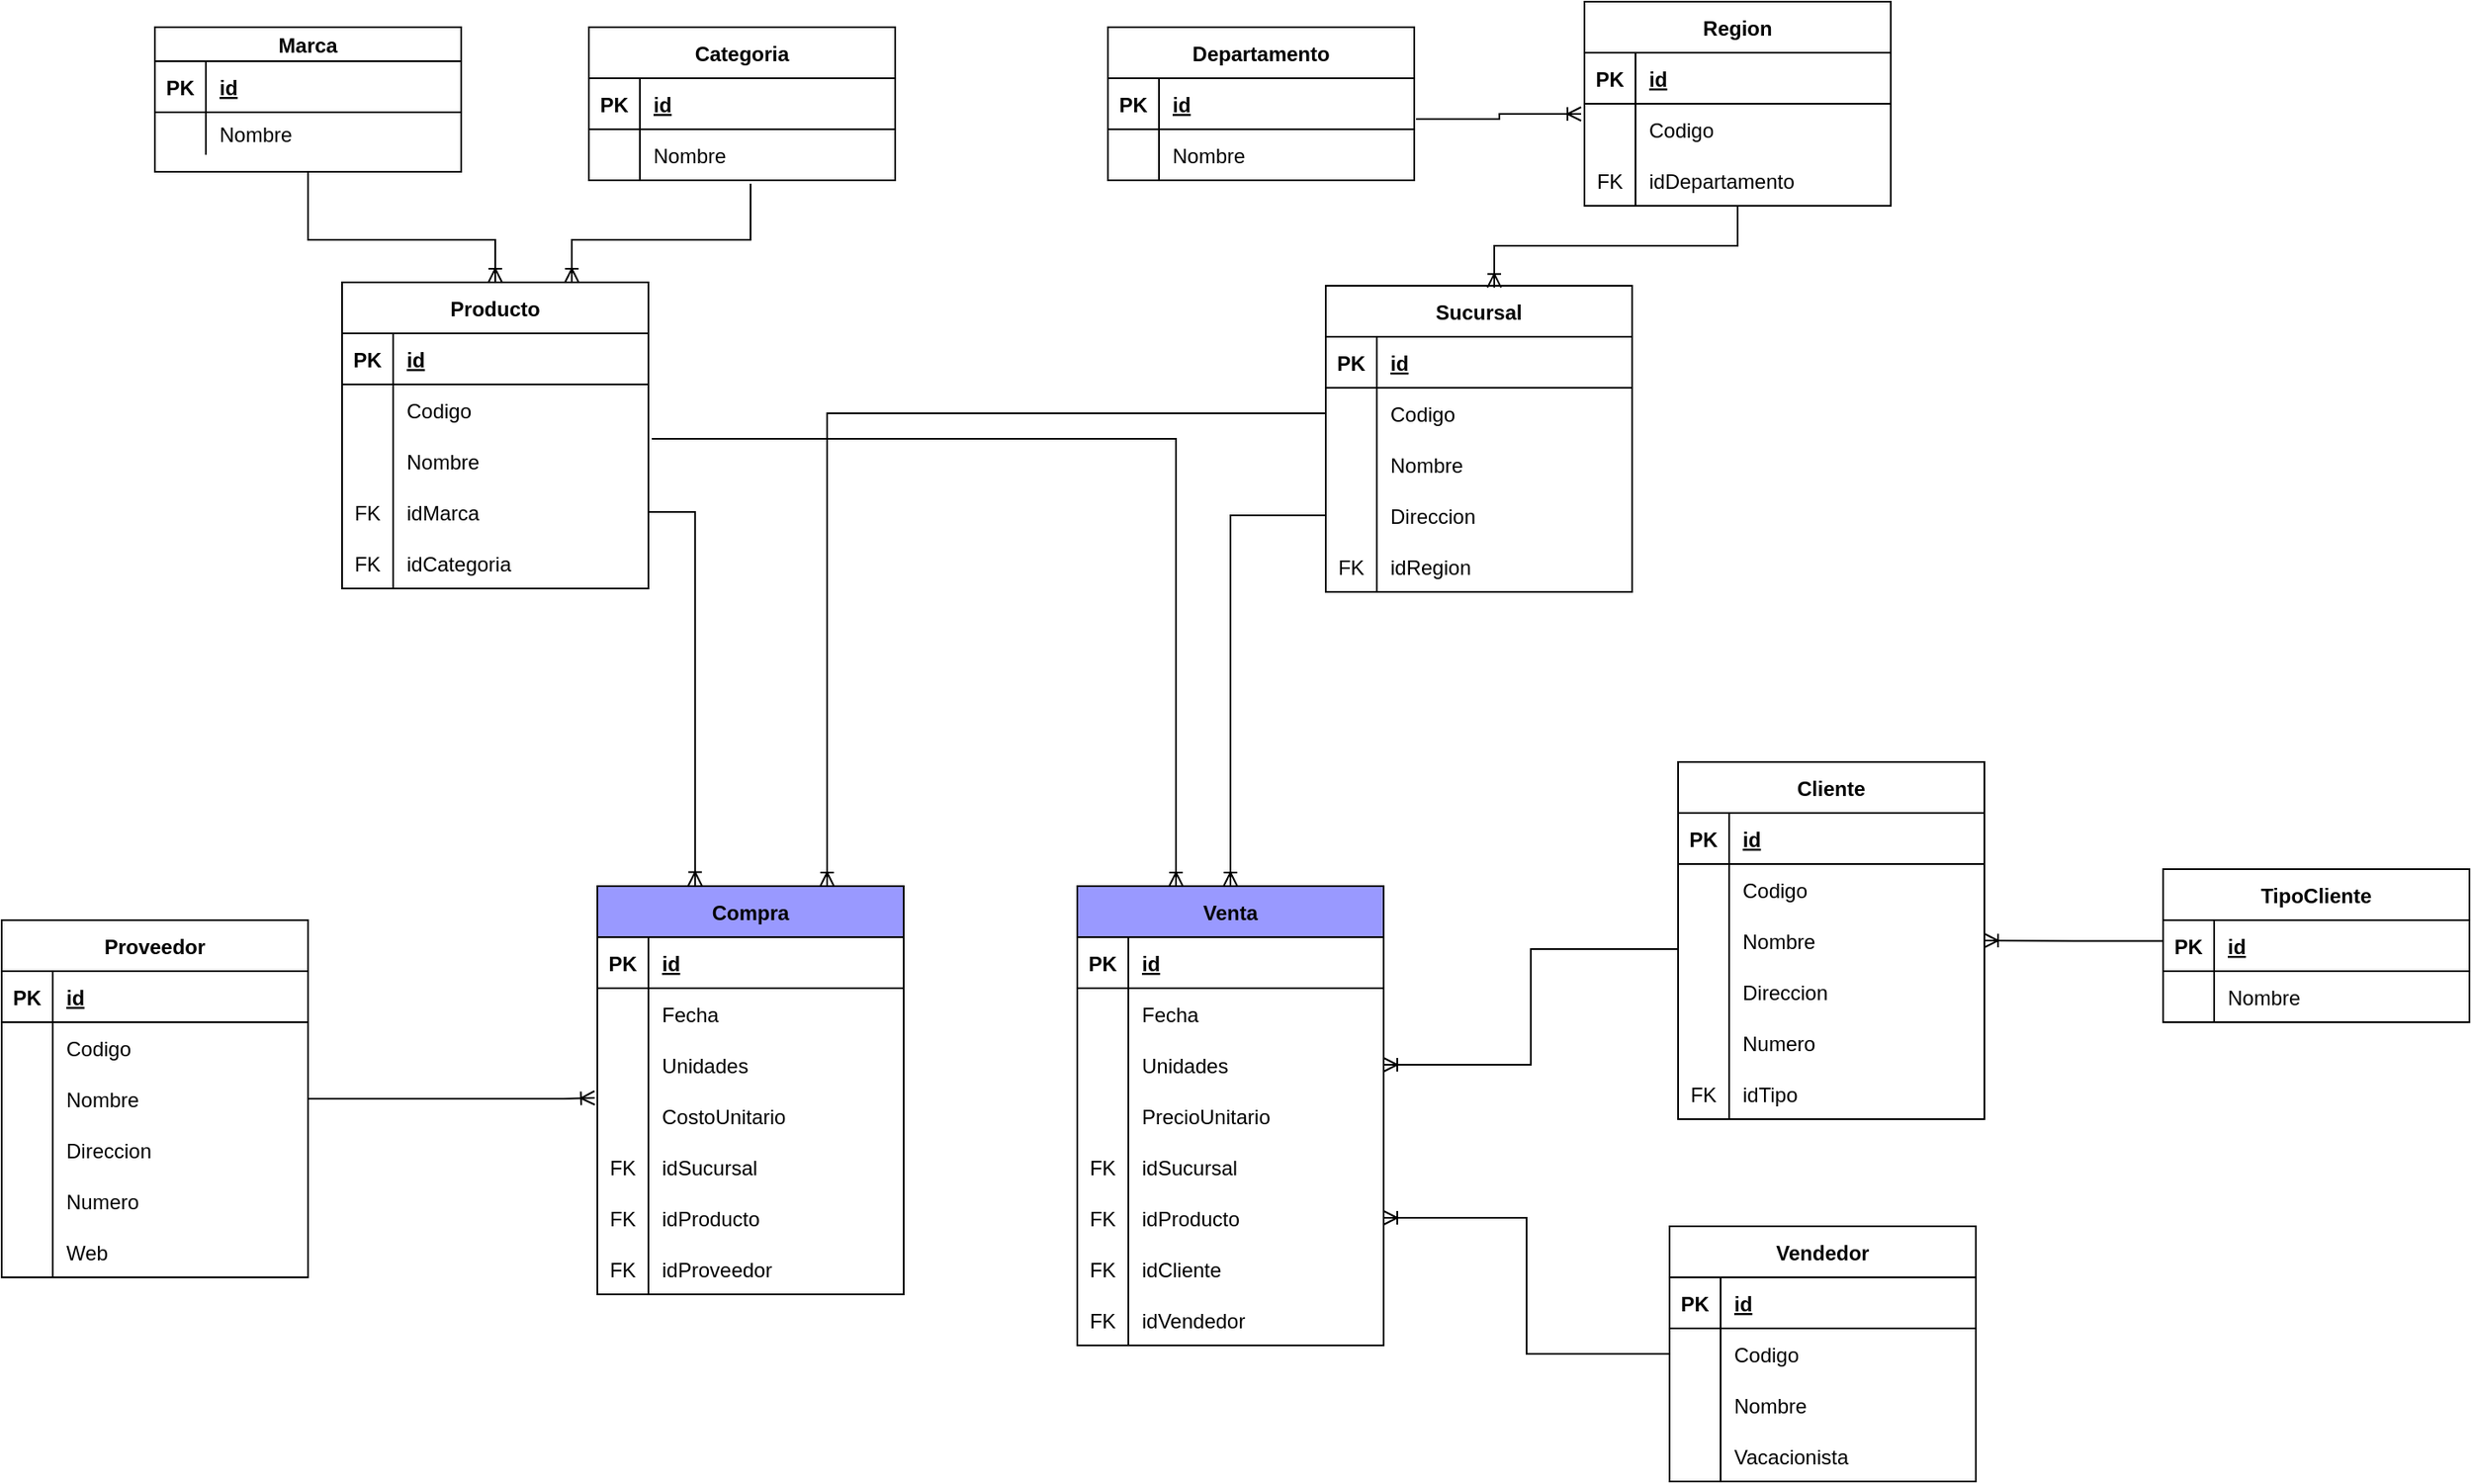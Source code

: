 <mxfile version="20.8.23" type="device"><diagram id="R2lEEEUBdFMjLlhIrx00" name="Page-1"><mxGraphModel dx="2577" dy="2311" grid="1" gridSize="10" guides="1" tooltips="1" connect="1" arrows="1" fold="1" page="1" pageScale="1" pageWidth="850" pageHeight="1100" math="0" shadow="0" extFonts="Permanent Marker^https://fonts.googleapis.com/css?family=Permanent+Marker"><root><mxCell id="0"/><mxCell id="1" parent="0"/><mxCell id="giepNw68q_910UsixN4t-4" value="Producto" style="shape=table;startSize=30;container=1;collapsible=1;childLayout=tableLayout;fixedRows=1;rowLines=0;fontStyle=1;align=center;resizeLast=1;" vertex="1" parent="1"><mxGeometry x="400" y="85" width="180" height="180" as="geometry"/></mxCell><mxCell id="giepNw68q_910UsixN4t-5" value="" style="shape=tableRow;horizontal=0;startSize=0;swimlaneHead=0;swimlaneBody=0;fillColor=none;collapsible=0;dropTarget=0;points=[[0,0.5],[1,0.5]];portConstraint=eastwest;top=0;left=0;right=0;bottom=1;" vertex="1" parent="giepNw68q_910UsixN4t-4"><mxGeometry y="30" width="180" height="30" as="geometry"/></mxCell><mxCell id="giepNw68q_910UsixN4t-6" value="PK" style="shape=partialRectangle;connectable=0;fillColor=none;top=0;left=0;bottom=0;right=0;fontStyle=1;overflow=hidden;" vertex="1" parent="giepNw68q_910UsixN4t-5"><mxGeometry width="30" height="30" as="geometry"><mxRectangle width="30" height="30" as="alternateBounds"/></mxGeometry></mxCell><mxCell id="giepNw68q_910UsixN4t-7" value="id" style="shape=partialRectangle;connectable=0;fillColor=none;top=0;left=0;bottom=0;right=0;align=left;spacingLeft=6;fontStyle=5;overflow=hidden;" vertex="1" parent="giepNw68q_910UsixN4t-5"><mxGeometry x="30" width="150" height="30" as="geometry"><mxRectangle width="150" height="30" as="alternateBounds"/></mxGeometry></mxCell><mxCell id="giepNw68q_910UsixN4t-8" value="" style="shape=tableRow;horizontal=0;startSize=0;swimlaneHead=0;swimlaneBody=0;fillColor=none;collapsible=0;dropTarget=0;points=[[0,0.5],[1,0.5]];portConstraint=eastwest;top=0;left=0;right=0;bottom=0;" vertex="1" parent="giepNw68q_910UsixN4t-4"><mxGeometry y="60" width="180" height="30" as="geometry"/></mxCell><mxCell id="giepNw68q_910UsixN4t-9" value="" style="shape=partialRectangle;connectable=0;fillColor=none;top=0;left=0;bottom=0;right=0;editable=1;overflow=hidden;" vertex="1" parent="giepNw68q_910UsixN4t-8"><mxGeometry width="30" height="30" as="geometry"><mxRectangle width="30" height="30" as="alternateBounds"/></mxGeometry></mxCell><mxCell id="giepNw68q_910UsixN4t-10" value="Codigo" style="shape=partialRectangle;connectable=0;fillColor=none;top=0;left=0;bottom=0;right=0;align=left;spacingLeft=6;overflow=hidden;" vertex="1" parent="giepNw68q_910UsixN4t-8"><mxGeometry x="30" width="150" height="30" as="geometry"><mxRectangle width="150" height="30" as="alternateBounds"/></mxGeometry></mxCell><mxCell id="giepNw68q_910UsixN4t-11" value="" style="shape=tableRow;horizontal=0;startSize=0;swimlaneHead=0;swimlaneBody=0;fillColor=none;collapsible=0;dropTarget=0;points=[[0,0.5],[1,0.5]];portConstraint=eastwest;top=0;left=0;right=0;bottom=0;" vertex="1" parent="giepNw68q_910UsixN4t-4"><mxGeometry y="90" width="180" height="30" as="geometry"/></mxCell><mxCell id="giepNw68q_910UsixN4t-12" value="" style="shape=partialRectangle;connectable=0;fillColor=none;top=0;left=0;bottom=0;right=0;editable=1;overflow=hidden;" vertex="1" parent="giepNw68q_910UsixN4t-11"><mxGeometry width="30" height="30" as="geometry"><mxRectangle width="30" height="30" as="alternateBounds"/></mxGeometry></mxCell><mxCell id="giepNw68q_910UsixN4t-13" value="Nombre" style="shape=partialRectangle;connectable=0;fillColor=none;top=0;left=0;bottom=0;right=0;align=left;spacingLeft=6;overflow=hidden;" vertex="1" parent="giepNw68q_910UsixN4t-11"><mxGeometry x="30" width="150" height="30" as="geometry"><mxRectangle width="150" height="30" as="alternateBounds"/></mxGeometry></mxCell><mxCell id="giepNw68q_910UsixN4t-53" value="" style="shape=tableRow;horizontal=0;startSize=0;swimlaneHead=0;swimlaneBody=0;fillColor=none;collapsible=0;dropTarget=0;points=[[0,0.5],[1,0.5]];portConstraint=eastwest;top=0;left=0;right=0;bottom=0;" vertex="1" parent="giepNw68q_910UsixN4t-4"><mxGeometry y="120" width="180" height="30" as="geometry"/></mxCell><mxCell id="giepNw68q_910UsixN4t-54" value="FK" style="shape=partialRectangle;connectable=0;fillColor=none;top=0;left=0;bottom=0;right=0;editable=1;overflow=hidden;" vertex="1" parent="giepNw68q_910UsixN4t-53"><mxGeometry width="30" height="30" as="geometry"><mxRectangle width="30" height="30" as="alternateBounds"/></mxGeometry></mxCell><mxCell id="giepNw68q_910UsixN4t-55" value="idMarca" style="shape=partialRectangle;connectable=0;fillColor=none;top=0;left=0;bottom=0;right=0;align=left;spacingLeft=6;overflow=hidden;" vertex="1" parent="giepNw68q_910UsixN4t-53"><mxGeometry x="30" width="150" height="30" as="geometry"><mxRectangle width="150" height="30" as="alternateBounds"/></mxGeometry></mxCell><mxCell id="giepNw68q_910UsixN4t-59" value="" style="shape=tableRow;horizontal=0;startSize=0;swimlaneHead=0;swimlaneBody=0;fillColor=none;collapsible=0;dropTarget=0;points=[[0,0.5],[1,0.5]];portConstraint=eastwest;top=0;left=0;right=0;bottom=0;" vertex="1" parent="giepNw68q_910UsixN4t-4"><mxGeometry y="150" width="180" height="30" as="geometry"/></mxCell><mxCell id="giepNw68q_910UsixN4t-60" value="FK" style="shape=partialRectangle;connectable=0;fillColor=none;top=0;left=0;bottom=0;right=0;editable=1;overflow=hidden;" vertex="1" parent="giepNw68q_910UsixN4t-59"><mxGeometry width="30" height="30" as="geometry"><mxRectangle width="30" height="30" as="alternateBounds"/></mxGeometry></mxCell><mxCell id="giepNw68q_910UsixN4t-61" value="idCategoria" style="shape=partialRectangle;connectable=0;fillColor=none;top=0;left=0;bottom=0;right=0;align=left;spacingLeft=6;overflow=hidden;" vertex="1" parent="giepNw68q_910UsixN4t-59"><mxGeometry x="30" width="150" height="30" as="geometry"><mxRectangle width="150" height="30" as="alternateBounds"/></mxGeometry></mxCell><mxCell id="giepNw68q_910UsixN4t-17" value="Sucursal" style="shape=table;startSize=30;container=1;collapsible=1;childLayout=tableLayout;fixedRows=1;rowLines=0;fontStyle=1;align=center;resizeLast=1;" vertex="1" parent="1"><mxGeometry x="978" y="87" width="180" height="180" as="geometry"/></mxCell><mxCell id="giepNw68q_910UsixN4t-18" value="" style="shape=tableRow;horizontal=0;startSize=0;swimlaneHead=0;swimlaneBody=0;fillColor=none;collapsible=0;dropTarget=0;points=[[0,0.5],[1,0.5]];portConstraint=eastwest;top=0;left=0;right=0;bottom=1;" vertex="1" parent="giepNw68q_910UsixN4t-17"><mxGeometry y="30" width="180" height="30" as="geometry"/></mxCell><mxCell id="giepNw68q_910UsixN4t-19" value="PK" style="shape=partialRectangle;connectable=0;fillColor=none;top=0;left=0;bottom=0;right=0;fontStyle=1;overflow=hidden;" vertex="1" parent="giepNw68q_910UsixN4t-18"><mxGeometry width="30" height="30" as="geometry"><mxRectangle width="30" height="30" as="alternateBounds"/></mxGeometry></mxCell><mxCell id="giepNw68q_910UsixN4t-20" value="id" style="shape=partialRectangle;connectable=0;fillColor=none;top=0;left=0;bottom=0;right=0;align=left;spacingLeft=6;fontStyle=5;overflow=hidden;" vertex="1" parent="giepNw68q_910UsixN4t-18"><mxGeometry x="30" width="150" height="30" as="geometry"><mxRectangle width="150" height="30" as="alternateBounds"/></mxGeometry></mxCell><mxCell id="giepNw68q_910UsixN4t-21" value="" style="shape=tableRow;horizontal=0;startSize=0;swimlaneHead=0;swimlaneBody=0;fillColor=none;collapsible=0;dropTarget=0;points=[[0,0.5],[1,0.5]];portConstraint=eastwest;top=0;left=0;right=0;bottom=0;" vertex="1" parent="giepNw68q_910UsixN4t-17"><mxGeometry y="60" width="180" height="30" as="geometry"/></mxCell><mxCell id="giepNw68q_910UsixN4t-22" value="" style="shape=partialRectangle;connectable=0;fillColor=none;top=0;left=0;bottom=0;right=0;editable=1;overflow=hidden;" vertex="1" parent="giepNw68q_910UsixN4t-21"><mxGeometry width="30" height="30" as="geometry"><mxRectangle width="30" height="30" as="alternateBounds"/></mxGeometry></mxCell><mxCell id="giepNw68q_910UsixN4t-23" value="Codigo" style="shape=partialRectangle;connectable=0;fillColor=none;top=0;left=0;bottom=0;right=0;align=left;spacingLeft=6;overflow=hidden;" vertex="1" parent="giepNw68q_910UsixN4t-21"><mxGeometry x="30" width="150" height="30" as="geometry"><mxRectangle width="150" height="30" as="alternateBounds"/></mxGeometry></mxCell><mxCell id="giepNw68q_910UsixN4t-24" value="" style="shape=tableRow;horizontal=0;startSize=0;swimlaneHead=0;swimlaneBody=0;fillColor=none;collapsible=0;dropTarget=0;points=[[0,0.5],[1,0.5]];portConstraint=eastwest;top=0;left=0;right=0;bottom=0;" vertex="1" parent="giepNw68q_910UsixN4t-17"><mxGeometry y="90" width="180" height="30" as="geometry"/></mxCell><mxCell id="giepNw68q_910UsixN4t-25" value="" style="shape=partialRectangle;connectable=0;fillColor=none;top=0;left=0;bottom=0;right=0;editable=1;overflow=hidden;" vertex="1" parent="giepNw68q_910UsixN4t-24"><mxGeometry width="30" height="30" as="geometry"><mxRectangle width="30" height="30" as="alternateBounds"/></mxGeometry></mxCell><mxCell id="giepNw68q_910UsixN4t-26" value="Nombre" style="shape=partialRectangle;connectable=0;fillColor=none;top=0;left=0;bottom=0;right=0;align=left;spacingLeft=6;overflow=hidden;" vertex="1" parent="giepNw68q_910UsixN4t-24"><mxGeometry x="30" width="150" height="30" as="geometry"><mxRectangle width="150" height="30" as="alternateBounds"/></mxGeometry></mxCell><mxCell id="giepNw68q_910UsixN4t-62" value="" style="shape=tableRow;horizontal=0;startSize=0;swimlaneHead=0;swimlaneBody=0;fillColor=none;collapsible=0;dropTarget=0;points=[[0,0.5],[1,0.5]];portConstraint=eastwest;top=0;left=0;right=0;bottom=0;" vertex="1" parent="giepNw68q_910UsixN4t-17"><mxGeometry y="120" width="180" height="30" as="geometry"/></mxCell><mxCell id="giepNw68q_910UsixN4t-63" value="" style="shape=partialRectangle;connectable=0;fillColor=none;top=0;left=0;bottom=0;right=0;editable=1;overflow=hidden;" vertex="1" parent="giepNw68q_910UsixN4t-62"><mxGeometry width="30" height="30" as="geometry"><mxRectangle width="30" height="30" as="alternateBounds"/></mxGeometry></mxCell><mxCell id="giepNw68q_910UsixN4t-64" value="Direccion" style="shape=partialRectangle;connectable=0;fillColor=none;top=0;left=0;bottom=0;right=0;align=left;spacingLeft=6;overflow=hidden;" vertex="1" parent="giepNw68q_910UsixN4t-62"><mxGeometry x="30" width="150" height="30" as="geometry"><mxRectangle width="150" height="30" as="alternateBounds"/></mxGeometry></mxCell><mxCell id="giepNw68q_910UsixN4t-65" value="" style="shape=tableRow;horizontal=0;startSize=0;swimlaneHead=0;swimlaneBody=0;fillColor=none;collapsible=0;dropTarget=0;points=[[0,0.5],[1,0.5]];portConstraint=eastwest;top=0;left=0;right=0;bottom=0;" vertex="1" parent="giepNw68q_910UsixN4t-17"><mxGeometry y="150" width="180" height="30" as="geometry"/></mxCell><mxCell id="giepNw68q_910UsixN4t-66" value="FK" style="shape=partialRectangle;connectable=0;fillColor=none;top=0;left=0;bottom=0;right=0;editable=1;overflow=hidden;" vertex="1" parent="giepNw68q_910UsixN4t-65"><mxGeometry width="30" height="30" as="geometry"><mxRectangle width="30" height="30" as="alternateBounds"/></mxGeometry></mxCell><mxCell id="giepNw68q_910UsixN4t-67" value="idRegion" style="shape=partialRectangle;connectable=0;fillColor=none;top=0;left=0;bottom=0;right=0;align=left;spacingLeft=6;overflow=hidden;" vertex="1" parent="giepNw68q_910UsixN4t-65"><mxGeometry x="30" width="150" height="30" as="geometry"><mxRectangle width="150" height="30" as="alternateBounds"/></mxGeometry></mxCell><mxCell id="giepNw68q_910UsixN4t-27" value="Cliente" style="shape=table;startSize=30;container=1;collapsible=1;childLayout=tableLayout;fixedRows=1;rowLines=0;fontStyle=1;align=center;resizeLast=1;" vertex="1" parent="1"><mxGeometry x="1185" y="367" width="180" height="210" as="geometry"/></mxCell><mxCell id="giepNw68q_910UsixN4t-28" value="" style="shape=tableRow;horizontal=0;startSize=0;swimlaneHead=0;swimlaneBody=0;fillColor=none;collapsible=0;dropTarget=0;points=[[0,0.5],[1,0.5]];portConstraint=eastwest;top=0;left=0;right=0;bottom=1;" vertex="1" parent="giepNw68q_910UsixN4t-27"><mxGeometry y="30" width="180" height="30" as="geometry"/></mxCell><mxCell id="giepNw68q_910UsixN4t-29" value="PK" style="shape=partialRectangle;connectable=0;fillColor=none;top=0;left=0;bottom=0;right=0;fontStyle=1;overflow=hidden;" vertex="1" parent="giepNw68q_910UsixN4t-28"><mxGeometry width="30" height="30" as="geometry"><mxRectangle width="30" height="30" as="alternateBounds"/></mxGeometry></mxCell><mxCell id="giepNw68q_910UsixN4t-30" value="id" style="shape=partialRectangle;connectable=0;fillColor=none;top=0;left=0;bottom=0;right=0;align=left;spacingLeft=6;fontStyle=5;overflow=hidden;" vertex="1" parent="giepNw68q_910UsixN4t-28"><mxGeometry x="30" width="150" height="30" as="geometry"><mxRectangle width="150" height="30" as="alternateBounds"/></mxGeometry></mxCell><mxCell id="giepNw68q_910UsixN4t-31" value="" style="shape=tableRow;horizontal=0;startSize=0;swimlaneHead=0;swimlaneBody=0;fillColor=none;collapsible=0;dropTarget=0;points=[[0,0.5],[1,0.5]];portConstraint=eastwest;top=0;left=0;right=0;bottom=0;" vertex="1" parent="giepNw68q_910UsixN4t-27"><mxGeometry y="60" width="180" height="30" as="geometry"/></mxCell><mxCell id="giepNw68q_910UsixN4t-32" value="" style="shape=partialRectangle;connectable=0;fillColor=none;top=0;left=0;bottom=0;right=0;editable=1;overflow=hidden;" vertex="1" parent="giepNw68q_910UsixN4t-31"><mxGeometry width="30" height="30" as="geometry"><mxRectangle width="30" height="30" as="alternateBounds"/></mxGeometry></mxCell><mxCell id="giepNw68q_910UsixN4t-33" value="Codigo" style="shape=partialRectangle;connectable=0;fillColor=none;top=0;left=0;bottom=0;right=0;align=left;spacingLeft=6;overflow=hidden;" vertex="1" parent="giepNw68q_910UsixN4t-31"><mxGeometry x="30" width="150" height="30" as="geometry"><mxRectangle width="150" height="30" as="alternateBounds"/></mxGeometry></mxCell><mxCell id="giepNw68q_910UsixN4t-34" value="" style="shape=tableRow;horizontal=0;startSize=0;swimlaneHead=0;swimlaneBody=0;fillColor=none;collapsible=0;dropTarget=0;points=[[0,0.5],[1,0.5]];portConstraint=eastwest;top=0;left=0;right=0;bottom=0;" vertex="1" parent="giepNw68q_910UsixN4t-27"><mxGeometry y="90" width="180" height="30" as="geometry"/></mxCell><mxCell id="giepNw68q_910UsixN4t-35" value="" style="shape=partialRectangle;connectable=0;fillColor=none;top=0;left=0;bottom=0;right=0;editable=1;overflow=hidden;" vertex="1" parent="giepNw68q_910UsixN4t-34"><mxGeometry width="30" height="30" as="geometry"><mxRectangle width="30" height="30" as="alternateBounds"/></mxGeometry></mxCell><mxCell id="giepNw68q_910UsixN4t-36" value="Nombre" style="shape=partialRectangle;connectable=0;fillColor=none;top=0;left=0;bottom=0;right=0;align=left;spacingLeft=6;overflow=hidden;" vertex="1" parent="giepNw68q_910UsixN4t-34"><mxGeometry x="30" width="150" height="30" as="geometry"><mxRectangle width="150" height="30" as="alternateBounds"/></mxGeometry></mxCell><mxCell id="giepNw68q_910UsixN4t-74" value="" style="shape=tableRow;horizontal=0;startSize=0;swimlaneHead=0;swimlaneBody=0;fillColor=none;collapsible=0;dropTarget=0;points=[[0,0.5],[1,0.5]];portConstraint=eastwest;top=0;left=0;right=0;bottom=0;" vertex="1" parent="giepNw68q_910UsixN4t-27"><mxGeometry y="120" width="180" height="30" as="geometry"/></mxCell><mxCell id="giepNw68q_910UsixN4t-75" value="" style="shape=partialRectangle;connectable=0;fillColor=none;top=0;left=0;bottom=0;right=0;editable=1;overflow=hidden;" vertex="1" parent="giepNw68q_910UsixN4t-74"><mxGeometry width="30" height="30" as="geometry"><mxRectangle width="30" height="30" as="alternateBounds"/></mxGeometry></mxCell><mxCell id="giepNw68q_910UsixN4t-76" value="Direccion" style="shape=partialRectangle;connectable=0;fillColor=none;top=0;left=0;bottom=0;right=0;align=left;spacingLeft=6;overflow=hidden;" vertex="1" parent="giepNw68q_910UsixN4t-74"><mxGeometry x="30" width="150" height="30" as="geometry"><mxRectangle width="150" height="30" as="alternateBounds"/></mxGeometry></mxCell><mxCell id="giepNw68q_910UsixN4t-77" value="" style="shape=tableRow;horizontal=0;startSize=0;swimlaneHead=0;swimlaneBody=0;fillColor=none;collapsible=0;dropTarget=0;points=[[0,0.5],[1,0.5]];portConstraint=eastwest;top=0;left=0;right=0;bottom=0;" vertex="1" parent="giepNw68q_910UsixN4t-27"><mxGeometry y="150" width="180" height="30" as="geometry"/></mxCell><mxCell id="giepNw68q_910UsixN4t-78" value="" style="shape=partialRectangle;connectable=0;fillColor=none;top=0;left=0;bottom=0;right=0;editable=1;overflow=hidden;" vertex="1" parent="giepNw68q_910UsixN4t-77"><mxGeometry width="30" height="30" as="geometry"><mxRectangle width="30" height="30" as="alternateBounds"/></mxGeometry></mxCell><mxCell id="giepNw68q_910UsixN4t-79" value="Numero" style="shape=partialRectangle;connectable=0;fillColor=none;top=0;left=0;bottom=0;right=0;align=left;spacingLeft=6;overflow=hidden;" vertex="1" parent="giepNw68q_910UsixN4t-77"><mxGeometry x="30" width="150" height="30" as="geometry"><mxRectangle width="150" height="30" as="alternateBounds"/></mxGeometry></mxCell><mxCell id="giepNw68q_910UsixN4t-80" value="" style="shape=tableRow;horizontal=0;startSize=0;swimlaneHead=0;swimlaneBody=0;fillColor=none;collapsible=0;dropTarget=0;points=[[0,0.5],[1,0.5]];portConstraint=eastwest;top=0;left=0;right=0;bottom=0;" vertex="1" parent="giepNw68q_910UsixN4t-27"><mxGeometry y="180" width="180" height="30" as="geometry"/></mxCell><mxCell id="giepNw68q_910UsixN4t-81" value="FK" style="shape=partialRectangle;connectable=0;fillColor=none;top=0;left=0;bottom=0;right=0;editable=1;overflow=hidden;" vertex="1" parent="giepNw68q_910UsixN4t-80"><mxGeometry width="30" height="30" as="geometry"><mxRectangle width="30" height="30" as="alternateBounds"/></mxGeometry></mxCell><mxCell id="giepNw68q_910UsixN4t-82" value="idTipo" style="shape=partialRectangle;connectable=0;fillColor=none;top=0;left=0;bottom=0;right=0;align=left;spacingLeft=6;overflow=hidden;" vertex="1" parent="giepNw68q_910UsixN4t-80"><mxGeometry x="30" width="150" height="30" as="geometry"><mxRectangle width="150" height="30" as="alternateBounds"/></mxGeometry></mxCell><mxCell id="giepNw68q_910UsixN4t-37" value="Proveedor" style="shape=table;startSize=30;container=1;collapsible=1;childLayout=tableLayout;fixedRows=1;rowLines=0;fontStyle=1;align=center;resizeLast=1;" vertex="1" parent="1"><mxGeometry x="200" y="460" width="180" height="210" as="geometry"/></mxCell><mxCell id="giepNw68q_910UsixN4t-38" value="" style="shape=tableRow;horizontal=0;startSize=0;swimlaneHead=0;swimlaneBody=0;fillColor=none;collapsible=0;dropTarget=0;points=[[0,0.5],[1,0.5]];portConstraint=eastwest;top=0;left=0;right=0;bottom=1;" vertex="1" parent="giepNw68q_910UsixN4t-37"><mxGeometry y="30" width="180" height="30" as="geometry"/></mxCell><mxCell id="giepNw68q_910UsixN4t-39" value="PK" style="shape=partialRectangle;connectable=0;fillColor=none;top=0;left=0;bottom=0;right=0;fontStyle=1;overflow=hidden;" vertex="1" parent="giepNw68q_910UsixN4t-38"><mxGeometry width="30" height="30" as="geometry"><mxRectangle width="30" height="30" as="alternateBounds"/></mxGeometry></mxCell><mxCell id="giepNw68q_910UsixN4t-40" value="id" style="shape=partialRectangle;connectable=0;fillColor=none;top=0;left=0;bottom=0;right=0;align=left;spacingLeft=6;fontStyle=5;overflow=hidden;" vertex="1" parent="giepNw68q_910UsixN4t-38"><mxGeometry x="30" width="150" height="30" as="geometry"><mxRectangle width="150" height="30" as="alternateBounds"/></mxGeometry></mxCell><mxCell id="giepNw68q_910UsixN4t-41" value="" style="shape=tableRow;horizontal=0;startSize=0;swimlaneHead=0;swimlaneBody=0;fillColor=none;collapsible=0;dropTarget=0;points=[[0,0.5],[1,0.5]];portConstraint=eastwest;top=0;left=0;right=0;bottom=0;" vertex="1" parent="giepNw68q_910UsixN4t-37"><mxGeometry y="60" width="180" height="30" as="geometry"/></mxCell><mxCell id="giepNw68q_910UsixN4t-42" value="" style="shape=partialRectangle;connectable=0;fillColor=none;top=0;left=0;bottom=0;right=0;editable=1;overflow=hidden;" vertex="1" parent="giepNw68q_910UsixN4t-41"><mxGeometry width="30" height="30" as="geometry"><mxRectangle width="30" height="30" as="alternateBounds"/></mxGeometry></mxCell><mxCell id="giepNw68q_910UsixN4t-43" value="Codigo" style="shape=partialRectangle;connectable=0;fillColor=none;top=0;left=0;bottom=0;right=0;align=left;spacingLeft=6;overflow=hidden;" vertex="1" parent="giepNw68q_910UsixN4t-41"><mxGeometry x="30" width="150" height="30" as="geometry"><mxRectangle width="150" height="30" as="alternateBounds"/></mxGeometry></mxCell><mxCell id="giepNw68q_910UsixN4t-44" value="" style="shape=tableRow;horizontal=0;startSize=0;swimlaneHead=0;swimlaneBody=0;fillColor=none;collapsible=0;dropTarget=0;points=[[0,0.5],[1,0.5]];portConstraint=eastwest;top=0;left=0;right=0;bottom=0;" vertex="1" parent="giepNw68q_910UsixN4t-37"><mxGeometry y="90" width="180" height="30" as="geometry"/></mxCell><mxCell id="giepNw68q_910UsixN4t-45" value="" style="shape=partialRectangle;connectable=0;fillColor=none;top=0;left=0;bottom=0;right=0;editable=1;overflow=hidden;" vertex="1" parent="giepNw68q_910UsixN4t-44"><mxGeometry width="30" height="30" as="geometry"><mxRectangle width="30" height="30" as="alternateBounds"/></mxGeometry></mxCell><mxCell id="giepNw68q_910UsixN4t-46" value="Nombre" style="shape=partialRectangle;connectable=0;fillColor=none;top=0;left=0;bottom=0;right=0;align=left;spacingLeft=6;overflow=hidden;" vertex="1" parent="giepNw68q_910UsixN4t-44"><mxGeometry x="30" width="150" height="30" as="geometry"><mxRectangle width="150" height="30" as="alternateBounds"/></mxGeometry></mxCell><mxCell id="giepNw68q_910UsixN4t-83" value="" style="shape=tableRow;horizontal=0;startSize=0;swimlaneHead=0;swimlaneBody=0;fillColor=none;collapsible=0;dropTarget=0;points=[[0,0.5],[1,0.5]];portConstraint=eastwest;top=0;left=0;right=0;bottom=0;" vertex="1" parent="giepNw68q_910UsixN4t-37"><mxGeometry y="120" width="180" height="30" as="geometry"/></mxCell><mxCell id="giepNw68q_910UsixN4t-84" value="" style="shape=partialRectangle;connectable=0;fillColor=none;top=0;left=0;bottom=0;right=0;editable=1;overflow=hidden;" vertex="1" parent="giepNw68q_910UsixN4t-83"><mxGeometry width="30" height="30" as="geometry"><mxRectangle width="30" height="30" as="alternateBounds"/></mxGeometry></mxCell><mxCell id="giepNw68q_910UsixN4t-85" value="Direccion" style="shape=partialRectangle;connectable=0;fillColor=none;top=0;left=0;bottom=0;right=0;align=left;spacingLeft=6;overflow=hidden;" vertex="1" parent="giepNw68q_910UsixN4t-83"><mxGeometry x="30" width="150" height="30" as="geometry"><mxRectangle width="150" height="30" as="alternateBounds"/></mxGeometry></mxCell><mxCell id="giepNw68q_910UsixN4t-86" value="" style="shape=tableRow;horizontal=0;startSize=0;swimlaneHead=0;swimlaneBody=0;fillColor=none;collapsible=0;dropTarget=0;points=[[0,0.5],[1,0.5]];portConstraint=eastwest;top=0;left=0;right=0;bottom=0;" vertex="1" parent="giepNw68q_910UsixN4t-37"><mxGeometry y="150" width="180" height="30" as="geometry"/></mxCell><mxCell id="giepNw68q_910UsixN4t-87" value="" style="shape=partialRectangle;connectable=0;fillColor=none;top=0;left=0;bottom=0;right=0;editable=1;overflow=hidden;" vertex="1" parent="giepNw68q_910UsixN4t-86"><mxGeometry width="30" height="30" as="geometry"><mxRectangle width="30" height="30" as="alternateBounds"/></mxGeometry></mxCell><mxCell id="giepNw68q_910UsixN4t-88" value="Numero" style="shape=partialRectangle;connectable=0;fillColor=none;top=0;left=0;bottom=0;right=0;align=left;spacingLeft=6;overflow=hidden;" vertex="1" parent="giepNw68q_910UsixN4t-86"><mxGeometry x="30" width="150" height="30" as="geometry"><mxRectangle width="150" height="30" as="alternateBounds"/></mxGeometry></mxCell><mxCell id="giepNw68q_910UsixN4t-89" value="" style="shape=tableRow;horizontal=0;startSize=0;swimlaneHead=0;swimlaneBody=0;fillColor=none;collapsible=0;dropTarget=0;points=[[0,0.5],[1,0.5]];portConstraint=eastwest;top=0;left=0;right=0;bottom=0;" vertex="1" parent="giepNw68q_910UsixN4t-37"><mxGeometry y="180" width="180" height="30" as="geometry"/></mxCell><mxCell id="giepNw68q_910UsixN4t-90" value="" style="shape=partialRectangle;connectable=0;fillColor=none;top=0;left=0;bottom=0;right=0;editable=1;overflow=hidden;" vertex="1" parent="giepNw68q_910UsixN4t-89"><mxGeometry width="30" height="30" as="geometry"><mxRectangle width="30" height="30" as="alternateBounds"/></mxGeometry></mxCell><mxCell id="giepNw68q_910UsixN4t-91" value="Web" style="shape=partialRectangle;connectable=0;fillColor=none;top=0;left=0;bottom=0;right=0;align=left;spacingLeft=6;overflow=hidden;" vertex="1" parent="giepNw68q_910UsixN4t-89"><mxGeometry x="30" width="150" height="30" as="geometry"><mxRectangle width="150" height="30" as="alternateBounds"/></mxGeometry></mxCell><mxCell id="giepNw68q_910UsixN4t-95" value="Marca" style="shape=table;startSize=20;container=1;collapsible=1;childLayout=tableLayout;fixedRows=1;rowLines=0;fontStyle=1;align=center;resizeLast=1;" vertex="1" parent="1"><mxGeometry x="290" y="-65" width="180" height="85" as="geometry"/></mxCell><mxCell id="giepNw68q_910UsixN4t-96" value="" style="shape=tableRow;horizontal=0;startSize=0;swimlaneHead=0;swimlaneBody=0;fillColor=none;collapsible=0;dropTarget=0;points=[[0,0.5],[1,0.5]];portConstraint=eastwest;top=0;left=0;right=0;bottom=1;" vertex="1" parent="giepNw68q_910UsixN4t-95"><mxGeometry y="20" width="180" height="30" as="geometry"/></mxCell><mxCell id="giepNw68q_910UsixN4t-97" value="PK" style="shape=partialRectangle;connectable=0;fillColor=none;top=0;left=0;bottom=0;right=0;fontStyle=1;overflow=hidden;" vertex="1" parent="giepNw68q_910UsixN4t-96"><mxGeometry width="30" height="30" as="geometry"><mxRectangle width="30" height="30" as="alternateBounds"/></mxGeometry></mxCell><mxCell id="giepNw68q_910UsixN4t-98" value="id" style="shape=partialRectangle;connectable=0;fillColor=none;top=0;left=0;bottom=0;right=0;align=left;spacingLeft=6;fontStyle=5;overflow=hidden;" vertex="1" parent="giepNw68q_910UsixN4t-96"><mxGeometry x="30" width="150" height="30" as="geometry"><mxRectangle width="150" height="30" as="alternateBounds"/></mxGeometry></mxCell><mxCell id="giepNw68q_910UsixN4t-102" value="" style="shape=tableRow;horizontal=0;startSize=0;swimlaneHead=0;swimlaneBody=0;fillColor=none;collapsible=0;dropTarget=0;points=[[0,0.5],[1,0.5]];portConstraint=eastwest;top=0;left=0;right=0;bottom=0;" vertex="1" parent="giepNw68q_910UsixN4t-95"><mxGeometry y="50" width="180" height="25" as="geometry"/></mxCell><mxCell id="giepNw68q_910UsixN4t-103" value="" style="shape=partialRectangle;connectable=0;fillColor=none;top=0;left=0;bottom=0;right=0;editable=1;overflow=hidden;" vertex="1" parent="giepNw68q_910UsixN4t-102"><mxGeometry width="30" height="25" as="geometry"><mxRectangle width="30" height="25" as="alternateBounds"/></mxGeometry></mxCell><mxCell id="giepNw68q_910UsixN4t-104" value="Nombre" style="shape=partialRectangle;connectable=0;fillColor=none;top=0;left=0;bottom=0;right=0;align=left;spacingLeft=6;overflow=hidden;" vertex="1" parent="giepNw68q_910UsixN4t-102"><mxGeometry x="30" width="150" height="25" as="geometry"><mxRectangle width="150" height="25" as="alternateBounds"/></mxGeometry></mxCell><mxCell id="giepNw68q_910UsixN4t-111" value="Departamento" style="shape=table;startSize=30;container=1;collapsible=1;childLayout=tableLayout;fixedRows=1;rowLines=0;fontStyle=1;align=center;resizeLast=1;" vertex="1" parent="1"><mxGeometry x="850" y="-65" width="180" height="90" as="geometry"/></mxCell><mxCell id="giepNw68q_910UsixN4t-112" value="" style="shape=tableRow;horizontal=0;startSize=0;swimlaneHead=0;swimlaneBody=0;fillColor=none;collapsible=0;dropTarget=0;points=[[0,0.5],[1,0.5]];portConstraint=eastwest;top=0;left=0;right=0;bottom=1;" vertex="1" parent="giepNw68q_910UsixN4t-111"><mxGeometry y="30" width="180" height="30" as="geometry"/></mxCell><mxCell id="giepNw68q_910UsixN4t-113" value="PK" style="shape=partialRectangle;connectable=0;fillColor=none;top=0;left=0;bottom=0;right=0;fontStyle=1;overflow=hidden;" vertex="1" parent="giepNw68q_910UsixN4t-112"><mxGeometry width="30" height="30" as="geometry"><mxRectangle width="30" height="30" as="alternateBounds"/></mxGeometry></mxCell><mxCell id="giepNw68q_910UsixN4t-114" value="id" style="shape=partialRectangle;connectable=0;fillColor=none;top=0;left=0;bottom=0;right=0;align=left;spacingLeft=6;fontStyle=5;overflow=hidden;" vertex="1" parent="giepNw68q_910UsixN4t-112"><mxGeometry x="30" width="150" height="30" as="geometry"><mxRectangle width="150" height="30" as="alternateBounds"/></mxGeometry></mxCell><mxCell id="giepNw68q_910UsixN4t-118" value="" style="shape=tableRow;horizontal=0;startSize=0;swimlaneHead=0;swimlaneBody=0;fillColor=none;collapsible=0;dropTarget=0;points=[[0,0.5],[1,0.5]];portConstraint=eastwest;top=0;left=0;right=0;bottom=0;" vertex="1" parent="giepNw68q_910UsixN4t-111"><mxGeometry y="60" width="180" height="30" as="geometry"/></mxCell><mxCell id="giepNw68q_910UsixN4t-119" value="" style="shape=partialRectangle;connectable=0;fillColor=none;top=0;left=0;bottom=0;right=0;editable=1;overflow=hidden;" vertex="1" parent="giepNw68q_910UsixN4t-118"><mxGeometry width="30" height="30" as="geometry"><mxRectangle width="30" height="30" as="alternateBounds"/></mxGeometry></mxCell><mxCell id="giepNw68q_910UsixN4t-120" value="Nombre" style="shape=partialRectangle;connectable=0;fillColor=none;top=0;left=0;bottom=0;right=0;align=left;spacingLeft=6;overflow=hidden;" vertex="1" parent="giepNw68q_910UsixN4t-118"><mxGeometry x="30" width="150" height="30" as="geometry"><mxRectangle width="150" height="30" as="alternateBounds"/></mxGeometry></mxCell><mxCell id="giepNw68q_910UsixN4t-127" value="Categoria" style="shape=table;startSize=30;container=1;collapsible=1;childLayout=tableLayout;fixedRows=1;rowLines=0;fontStyle=1;align=center;resizeLast=1;" vertex="1" parent="1"><mxGeometry x="545" y="-65" width="180" height="90" as="geometry"/></mxCell><mxCell id="giepNw68q_910UsixN4t-128" value="" style="shape=tableRow;horizontal=0;startSize=0;swimlaneHead=0;swimlaneBody=0;fillColor=none;collapsible=0;dropTarget=0;points=[[0,0.5],[1,0.5]];portConstraint=eastwest;top=0;left=0;right=0;bottom=1;" vertex="1" parent="giepNw68q_910UsixN4t-127"><mxGeometry y="30" width="180" height="30" as="geometry"/></mxCell><mxCell id="giepNw68q_910UsixN4t-129" value="PK" style="shape=partialRectangle;connectable=0;fillColor=none;top=0;left=0;bottom=0;right=0;fontStyle=1;overflow=hidden;" vertex="1" parent="giepNw68q_910UsixN4t-128"><mxGeometry width="30" height="30" as="geometry"><mxRectangle width="30" height="30" as="alternateBounds"/></mxGeometry></mxCell><mxCell id="giepNw68q_910UsixN4t-130" value="id" style="shape=partialRectangle;connectable=0;fillColor=none;top=0;left=0;bottom=0;right=0;align=left;spacingLeft=6;fontStyle=5;overflow=hidden;" vertex="1" parent="giepNw68q_910UsixN4t-128"><mxGeometry x="30" width="150" height="30" as="geometry"><mxRectangle width="150" height="30" as="alternateBounds"/></mxGeometry></mxCell><mxCell id="giepNw68q_910UsixN4t-134" value="" style="shape=tableRow;horizontal=0;startSize=0;swimlaneHead=0;swimlaneBody=0;fillColor=none;collapsible=0;dropTarget=0;points=[[0,0.5],[1,0.5]];portConstraint=eastwest;top=0;left=0;right=0;bottom=0;" vertex="1" parent="giepNw68q_910UsixN4t-127"><mxGeometry y="60" width="180" height="30" as="geometry"/></mxCell><mxCell id="giepNw68q_910UsixN4t-135" value="" style="shape=partialRectangle;connectable=0;fillColor=none;top=0;left=0;bottom=0;right=0;editable=1;overflow=hidden;" vertex="1" parent="giepNw68q_910UsixN4t-134"><mxGeometry width="30" height="30" as="geometry"><mxRectangle width="30" height="30" as="alternateBounds"/></mxGeometry></mxCell><mxCell id="giepNw68q_910UsixN4t-136" value="Nombre" style="shape=partialRectangle;connectable=0;fillColor=none;top=0;left=0;bottom=0;right=0;align=left;spacingLeft=6;overflow=hidden;" vertex="1" parent="giepNw68q_910UsixN4t-134"><mxGeometry x="30" width="150" height="30" as="geometry"><mxRectangle width="150" height="30" as="alternateBounds"/></mxGeometry></mxCell><mxCell id="giepNw68q_910UsixN4t-137" value="Region" style="shape=table;startSize=30;container=1;collapsible=1;childLayout=tableLayout;fixedRows=1;rowLines=0;fontStyle=1;align=center;resizeLast=1;" vertex="1" parent="1"><mxGeometry x="1130" y="-80" width="180" height="120" as="geometry"/></mxCell><mxCell id="giepNw68q_910UsixN4t-138" value="" style="shape=tableRow;horizontal=0;startSize=0;swimlaneHead=0;swimlaneBody=0;fillColor=none;collapsible=0;dropTarget=0;points=[[0,0.5],[1,0.5]];portConstraint=eastwest;top=0;left=0;right=0;bottom=1;" vertex="1" parent="giepNw68q_910UsixN4t-137"><mxGeometry y="30" width="180" height="30" as="geometry"/></mxCell><mxCell id="giepNw68q_910UsixN4t-139" value="PK" style="shape=partialRectangle;connectable=0;fillColor=none;top=0;left=0;bottom=0;right=0;fontStyle=1;overflow=hidden;" vertex="1" parent="giepNw68q_910UsixN4t-138"><mxGeometry width="30" height="30" as="geometry"><mxRectangle width="30" height="30" as="alternateBounds"/></mxGeometry></mxCell><mxCell id="giepNw68q_910UsixN4t-140" value="id" style="shape=partialRectangle;connectable=0;fillColor=none;top=0;left=0;bottom=0;right=0;align=left;spacingLeft=6;fontStyle=5;overflow=hidden;" vertex="1" parent="giepNw68q_910UsixN4t-138"><mxGeometry x="30" width="150" height="30" as="geometry"><mxRectangle width="150" height="30" as="alternateBounds"/></mxGeometry></mxCell><mxCell id="giepNw68q_910UsixN4t-141" value="" style="shape=tableRow;horizontal=0;startSize=0;swimlaneHead=0;swimlaneBody=0;fillColor=none;collapsible=0;dropTarget=0;points=[[0,0.5],[1,0.5]];portConstraint=eastwest;top=0;left=0;right=0;bottom=0;" vertex="1" parent="giepNw68q_910UsixN4t-137"><mxGeometry y="60" width="180" height="30" as="geometry"/></mxCell><mxCell id="giepNw68q_910UsixN4t-142" value="" style="shape=partialRectangle;connectable=0;fillColor=none;top=0;left=0;bottom=0;right=0;editable=1;overflow=hidden;" vertex="1" parent="giepNw68q_910UsixN4t-141"><mxGeometry width="30" height="30" as="geometry"><mxRectangle width="30" height="30" as="alternateBounds"/></mxGeometry></mxCell><mxCell id="giepNw68q_910UsixN4t-143" value="Codigo" style="shape=partialRectangle;connectable=0;fillColor=none;top=0;left=0;bottom=0;right=0;align=left;spacingLeft=6;overflow=hidden;" vertex="1" parent="giepNw68q_910UsixN4t-141"><mxGeometry x="30" width="150" height="30" as="geometry"><mxRectangle width="150" height="30" as="alternateBounds"/></mxGeometry></mxCell><mxCell id="giepNw68q_910UsixN4t-144" value="" style="shape=tableRow;horizontal=0;startSize=0;swimlaneHead=0;swimlaneBody=0;fillColor=none;collapsible=0;dropTarget=0;points=[[0,0.5],[1,0.5]];portConstraint=eastwest;top=0;left=0;right=0;bottom=0;" vertex="1" parent="giepNw68q_910UsixN4t-137"><mxGeometry y="90" width="180" height="30" as="geometry"/></mxCell><mxCell id="giepNw68q_910UsixN4t-145" value="FK" style="shape=partialRectangle;connectable=0;fillColor=none;top=0;left=0;bottom=0;right=0;editable=1;overflow=hidden;" vertex="1" parent="giepNw68q_910UsixN4t-144"><mxGeometry width="30" height="30" as="geometry"><mxRectangle width="30" height="30" as="alternateBounds"/></mxGeometry></mxCell><mxCell id="giepNw68q_910UsixN4t-146" value="idDepartamento" style="shape=partialRectangle;connectable=0;fillColor=none;top=0;left=0;bottom=0;right=0;align=left;spacingLeft=6;overflow=hidden;" vertex="1" parent="giepNw68q_910UsixN4t-144"><mxGeometry x="30" width="150" height="30" as="geometry"><mxRectangle width="150" height="30" as="alternateBounds"/></mxGeometry></mxCell><mxCell id="giepNw68q_910UsixN4t-149" value="TipoCliente" style="shape=table;startSize=30;container=1;collapsible=1;childLayout=tableLayout;fixedRows=1;rowLines=0;fontStyle=1;align=center;resizeLast=1;" vertex="1" parent="1"><mxGeometry x="1470" y="430" width="180" height="90" as="geometry"/></mxCell><mxCell id="giepNw68q_910UsixN4t-150" value="" style="shape=tableRow;horizontal=0;startSize=0;swimlaneHead=0;swimlaneBody=0;fillColor=none;collapsible=0;dropTarget=0;points=[[0,0.5],[1,0.5]];portConstraint=eastwest;top=0;left=0;right=0;bottom=1;" vertex="1" parent="giepNw68q_910UsixN4t-149"><mxGeometry y="30" width="180" height="30" as="geometry"/></mxCell><mxCell id="giepNw68q_910UsixN4t-151" value="PK" style="shape=partialRectangle;connectable=0;fillColor=none;top=0;left=0;bottom=0;right=0;fontStyle=1;overflow=hidden;" vertex="1" parent="giepNw68q_910UsixN4t-150"><mxGeometry width="30" height="30" as="geometry"><mxRectangle width="30" height="30" as="alternateBounds"/></mxGeometry></mxCell><mxCell id="giepNw68q_910UsixN4t-152" value="id" style="shape=partialRectangle;connectable=0;fillColor=none;top=0;left=0;bottom=0;right=0;align=left;spacingLeft=6;fontStyle=5;overflow=hidden;" vertex="1" parent="giepNw68q_910UsixN4t-150"><mxGeometry x="30" width="150" height="30" as="geometry"><mxRectangle width="150" height="30" as="alternateBounds"/></mxGeometry></mxCell><mxCell id="giepNw68q_910UsixN4t-153" value="" style="shape=tableRow;horizontal=0;startSize=0;swimlaneHead=0;swimlaneBody=0;fillColor=none;collapsible=0;dropTarget=0;points=[[0,0.5],[1,0.5]];portConstraint=eastwest;top=0;left=0;right=0;bottom=0;" vertex="1" parent="giepNw68q_910UsixN4t-149"><mxGeometry y="60" width="180" height="30" as="geometry"/></mxCell><mxCell id="giepNw68q_910UsixN4t-154" value="" style="shape=partialRectangle;connectable=0;fillColor=none;top=0;left=0;bottom=0;right=0;editable=1;overflow=hidden;" vertex="1" parent="giepNw68q_910UsixN4t-153"><mxGeometry width="30" height="30" as="geometry"><mxRectangle width="30" height="30" as="alternateBounds"/></mxGeometry></mxCell><mxCell id="giepNw68q_910UsixN4t-155" value="Nombre" style="shape=partialRectangle;connectable=0;fillColor=none;top=0;left=0;bottom=0;right=0;align=left;spacingLeft=6;overflow=hidden;" vertex="1" parent="giepNw68q_910UsixN4t-153"><mxGeometry x="30" width="150" height="30" as="geometry"><mxRectangle width="150" height="30" as="alternateBounds"/></mxGeometry></mxCell><mxCell id="giepNw68q_910UsixN4t-156" value="Vendedor" style="shape=table;startSize=30;container=1;collapsible=1;childLayout=tableLayout;fixedRows=1;rowLines=0;fontStyle=1;align=center;resizeLast=1;" vertex="1" parent="1"><mxGeometry x="1180" y="640" width="180" height="150" as="geometry"/></mxCell><mxCell id="giepNw68q_910UsixN4t-157" value="" style="shape=tableRow;horizontal=0;startSize=0;swimlaneHead=0;swimlaneBody=0;fillColor=none;collapsible=0;dropTarget=0;points=[[0,0.5],[1,0.5]];portConstraint=eastwest;top=0;left=0;right=0;bottom=1;" vertex="1" parent="giepNw68q_910UsixN4t-156"><mxGeometry y="30" width="180" height="30" as="geometry"/></mxCell><mxCell id="giepNw68q_910UsixN4t-158" value="PK" style="shape=partialRectangle;connectable=0;fillColor=none;top=0;left=0;bottom=0;right=0;fontStyle=1;overflow=hidden;" vertex="1" parent="giepNw68q_910UsixN4t-157"><mxGeometry width="30" height="30" as="geometry"><mxRectangle width="30" height="30" as="alternateBounds"/></mxGeometry></mxCell><mxCell id="giepNw68q_910UsixN4t-159" value="id" style="shape=partialRectangle;connectable=0;fillColor=none;top=0;left=0;bottom=0;right=0;align=left;spacingLeft=6;fontStyle=5;overflow=hidden;" vertex="1" parent="giepNw68q_910UsixN4t-157"><mxGeometry x="30" width="150" height="30" as="geometry"><mxRectangle width="150" height="30" as="alternateBounds"/></mxGeometry></mxCell><mxCell id="giepNw68q_910UsixN4t-160" value="" style="shape=tableRow;horizontal=0;startSize=0;swimlaneHead=0;swimlaneBody=0;fillColor=none;collapsible=0;dropTarget=0;points=[[0,0.5],[1,0.5]];portConstraint=eastwest;top=0;left=0;right=0;bottom=0;" vertex="1" parent="giepNw68q_910UsixN4t-156"><mxGeometry y="60" width="180" height="30" as="geometry"/></mxCell><mxCell id="giepNw68q_910UsixN4t-161" value="" style="shape=partialRectangle;connectable=0;fillColor=none;top=0;left=0;bottom=0;right=0;editable=1;overflow=hidden;" vertex="1" parent="giepNw68q_910UsixN4t-160"><mxGeometry width="30" height="30" as="geometry"><mxRectangle width="30" height="30" as="alternateBounds"/></mxGeometry></mxCell><mxCell id="giepNw68q_910UsixN4t-162" value="Codigo" style="shape=partialRectangle;connectable=0;fillColor=none;top=0;left=0;bottom=0;right=0;align=left;spacingLeft=6;overflow=hidden;" vertex="1" parent="giepNw68q_910UsixN4t-160"><mxGeometry x="30" width="150" height="30" as="geometry"><mxRectangle width="150" height="30" as="alternateBounds"/></mxGeometry></mxCell><mxCell id="giepNw68q_910UsixN4t-163" value="" style="shape=tableRow;horizontal=0;startSize=0;swimlaneHead=0;swimlaneBody=0;fillColor=none;collapsible=0;dropTarget=0;points=[[0,0.5],[1,0.5]];portConstraint=eastwest;top=0;left=0;right=0;bottom=0;" vertex="1" parent="giepNw68q_910UsixN4t-156"><mxGeometry y="90" width="180" height="30" as="geometry"/></mxCell><mxCell id="giepNw68q_910UsixN4t-164" value="" style="shape=partialRectangle;connectable=0;fillColor=none;top=0;left=0;bottom=0;right=0;editable=1;overflow=hidden;" vertex="1" parent="giepNw68q_910UsixN4t-163"><mxGeometry width="30" height="30" as="geometry"><mxRectangle width="30" height="30" as="alternateBounds"/></mxGeometry></mxCell><mxCell id="giepNw68q_910UsixN4t-165" value="Nombre" style="shape=partialRectangle;connectable=0;fillColor=none;top=0;left=0;bottom=0;right=0;align=left;spacingLeft=6;overflow=hidden;" vertex="1" parent="giepNw68q_910UsixN4t-163"><mxGeometry x="30" width="150" height="30" as="geometry"><mxRectangle width="150" height="30" as="alternateBounds"/></mxGeometry></mxCell><mxCell id="giepNw68q_910UsixN4t-166" value="" style="shape=tableRow;horizontal=0;startSize=0;swimlaneHead=0;swimlaneBody=0;fillColor=none;collapsible=0;dropTarget=0;points=[[0,0.5],[1,0.5]];portConstraint=eastwest;top=0;left=0;right=0;bottom=0;" vertex="1" parent="giepNw68q_910UsixN4t-156"><mxGeometry y="120" width="180" height="30" as="geometry"/></mxCell><mxCell id="giepNw68q_910UsixN4t-167" value="" style="shape=partialRectangle;connectable=0;fillColor=none;top=0;left=0;bottom=0;right=0;editable=1;overflow=hidden;" vertex="1" parent="giepNw68q_910UsixN4t-166"><mxGeometry width="30" height="30" as="geometry"><mxRectangle width="30" height="30" as="alternateBounds"/></mxGeometry></mxCell><mxCell id="giepNw68q_910UsixN4t-168" value="Vacacionista" style="shape=partialRectangle;connectable=0;fillColor=none;top=0;left=0;bottom=0;right=0;align=left;spacingLeft=6;overflow=hidden;" vertex="1" parent="giepNw68q_910UsixN4t-166"><mxGeometry x="30" width="150" height="30" as="geometry"><mxRectangle width="150" height="30" as="alternateBounds"/></mxGeometry></mxCell><mxCell id="giepNw68q_910UsixN4t-175" value="Compra" style="shape=table;startSize=30;container=1;collapsible=1;childLayout=tableLayout;fixedRows=1;rowLines=0;fontStyle=1;align=center;resizeLast=1;fillColor=#9999FF;" vertex="1" parent="1"><mxGeometry x="550" y="440" width="180" height="240" as="geometry"/></mxCell><mxCell id="giepNw68q_910UsixN4t-176" value="" style="shape=tableRow;horizontal=0;startSize=0;swimlaneHead=0;swimlaneBody=0;fillColor=none;collapsible=0;dropTarget=0;points=[[0,0.5],[1,0.5]];portConstraint=eastwest;top=0;left=0;right=0;bottom=1;" vertex="1" parent="giepNw68q_910UsixN4t-175"><mxGeometry y="30" width="180" height="30" as="geometry"/></mxCell><mxCell id="giepNw68q_910UsixN4t-177" value="PK" style="shape=partialRectangle;connectable=0;fillColor=none;top=0;left=0;bottom=0;right=0;fontStyle=1;overflow=hidden;" vertex="1" parent="giepNw68q_910UsixN4t-176"><mxGeometry width="30" height="30" as="geometry"><mxRectangle width="30" height="30" as="alternateBounds"/></mxGeometry></mxCell><mxCell id="giepNw68q_910UsixN4t-178" value="id" style="shape=partialRectangle;connectable=0;fillColor=none;top=0;left=0;bottom=0;right=0;align=left;spacingLeft=6;fontStyle=5;overflow=hidden;" vertex="1" parent="giepNw68q_910UsixN4t-176"><mxGeometry x="30" width="150" height="30" as="geometry"><mxRectangle width="150" height="30" as="alternateBounds"/></mxGeometry></mxCell><mxCell id="giepNw68q_910UsixN4t-179" value="" style="shape=tableRow;horizontal=0;startSize=0;swimlaneHead=0;swimlaneBody=0;fillColor=none;collapsible=0;dropTarget=0;points=[[0,0.5],[1,0.5]];portConstraint=eastwest;top=0;left=0;right=0;bottom=0;" vertex="1" parent="giepNw68q_910UsixN4t-175"><mxGeometry y="60" width="180" height="30" as="geometry"/></mxCell><mxCell id="giepNw68q_910UsixN4t-180" value="" style="shape=partialRectangle;connectable=0;fillColor=none;top=0;left=0;bottom=0;right=0;editable=1;overflow=hidden;" vertex="1" parent="giepNw68q_910UsixN4t-179"><mxGeometry width="30" height="30" as="geometry"><mxRectangle width="30" height="30" as="alternateBounds"/></mxGeometry></mxCell><mxCell id="giepNw68q_910UsixN4t-181" value="Fecha" style="shape=partialRectangle;connectable=0;fillColor=none;top=0;left=0;bottom=0;right=0;align=left;spacingLeft=6;overflow=hidden;" vertex="1" parent="giepNw68q_910UsixN4t-179"><mxGeometry x="30" width="150" height="30" as="geometry"><mxRectangle width="150" height="30" as="alternateBounds"/></mxGeometry></mxCell><mxCell id="giepNw68q_910UsixN4t-182" value="" style="shape=tableRow;horizontal=0;startSize=0;swimlaneHead=0;swimlaneBody=0;fillColor=none;collapsible=0;dropTarget=0;points=[[0,0.5],[1,0.5]];portConstraint=eastwest;top=0;left=0;right=0;bottom=0;" vertex="1" parent="giepNw68q_910UsixN4t-175"><mxGeometry y="90" width="180" height="30" as="geometry"/></mxCell><mxCell id="giepNw68q_910UsixN4t-183" value="" style="shape=partialRectangle;connectable=0;fillColor=none;top=0;left=0;bottom=0;right=0;editable=1;overflow=hidden;" vertex="1" parent="giepNw68q_910UsixN4t-182"><mxGeometry width="30" height="30" as="geometry"><mxRectangle width="30" height="30" as="alternateBounds"/></mxGeometry></mxCell><mxCell id="giepNw68q_910UsixN4t-184" value="Unidades" style="shape=partialRectangle;connectable=0;fillColor=none;top=0;left=0;bottom=0;right=0;align=left;spacingLeft=6;overflow=hidden;" vertex="1" parent="giepNw68q_910UsixN4t-182"><mxGeometry x="30" width="150" height="30" as="geometry"><mxRectangle width="150" height="30" as="alternateBounds"/></mxGeometry></mxCell><mxCell id="giepNw68q_910UsixN4t-185" value="" style="shape=tableRow;horizontal=0;startSize=0;swimlaneHead=0;swimlaneBody=0;fillColor=none;collapsible=0;dropTarget=0;points=[[0,0.5],[1,0.5]];portConstraint=eastwest;top=0;left=0;right=0;bottom=0;" vertex="1" parent="giepNw68q_910UsixN4t-175"><mxGeometry y="120" width="180" height="30" as="geometry"/></mxCell><mxCell id="giepNw68q_910UsixN4t-186" value="" style="shape=partialRectangle;connectable=0;fillColor=none;top=0;left=0;bottom=0;right=0;editable=1;overflow=hidden;" vertex="1" parent="giepNw68q_910UsixN4t-185"><mxGeometry width="30" height="30" as="geometry"><mxRectangle width="30" height="30" as="alternateBounds"/></mxGeometry></mxCell><mxCell id="giepNw68q_910UsixN4t-187" value="CostoUnitario" style="shape=partialRectangle;connectable=0;fillColor=none;top=0;left=0;bottom=0;right=0;align=left;spacingLeft=6;overflow=hidden;" vertex="1" parent="giepNw68q_910UsixN4t-185"><mxGeometry x="30" width="150" height="30" as="geometry"><mxRectangle width="150" height="30" as="alternateBounds"/></mxGeometry></mxCell><mxCell id="giepNw68q_910UsixN4t-188" value="" style="shape=tableRow;horizontal=0;startSize=0;swimlaneHead=0;swimlaneBody=0;fillColor=none;collapsible=0;dropTarget=0;points=[[0,0.5],[1,0.5]];portConstraint=eastwest;top=0;left=0;right=0;bottom=0;" vertex="1" parent="giepNw68q_910UsixN4t-175"><mxGeometry y="150" width="180" height="30" as="geometry"/></mxCell><mxCell id="giepNw68q_910UsixN4t-189" value="FK" style="shape=partialRectangle;connectable=0;fillColor=none;top=0;left=0;bottom=0;right=0;editable=1;overflow=hidden;" vertex="1" parent="giepNw68q_910UsixN4t-188"><mxGeometry width="30" height="30" as="geometry"><mxRectangle width="30" height="30" as="alternateBounds"/></mxGeometry></mxCell><mxCell id="giepNw68q_910UsixN4t-190" value="idSucursal" style="shape=partialRectangle;connectable=0;fillColor=none;top=0;left=0;bottom=0;right=0;align=left;spacingLeft=6;overflow=hidden;" vertex="1" parent="giepNw68q_910UsixN4t-188"><mxGeometry x="30" width="150" height="30" as="geometry"><mxRectangle width="150" height="30" as="alternateBounds"/></mxGeometry></mxCell><mxCell id="giepNw68q_910UsixN4t-197" value="" style="shape=tableRow;horizontal=0;startSize=0;swimlaneHead=0;swimlaneBody=0;fillColor=none;collapsible=0;dropTarget=0;points=[[0,0.5],[1,0.5]];portConstraint=eastwest;top=0;left=0;right=0;bottom=0;" vertex="1" parent="giepNw68q_910UsixN4t-175"><mxGeometry y="180" width="180" height="30" as="geometry"/></mxCell><mxCell id="giepNw68q_910UsixN4t-198" value="FK" style="shape=partialRectangle;connectable=0;fillColor=none;top=0;left=0;bottom=0;right=0;editable=1;overflow=hidden;" vertex="1" parent="giepNw68q_910UsixN4t-197"><mxGeometry width="30" height="30" as="geometry"><mxRectangle width="30" height="30" as="alternateBounds"/></mxGeometry></mxCell><mxCell id="giepNw68q_910UsixN4t-199" value="idProducto" style="shape=partialRectangle;connectable=0;fillColor=none;top=0;left=0;bottom=0;right=0;align=left;spacingLeft=6;overflow=hidden;" vertex="1" parent="giepNw68q_910UsixN4t-197"><mxGeometry x="30" width="150" height="30" as="geometry"><mxRectangle width="150" height="30" as="alternateBounds"/></mxGeometry></mxCell><mxCell id="giepNw68q_910UsixN4t-219" value="" style="shape=tableRow;horizontal=0;startSize=0;swimlaneHead=0;swimlaneBody=0;fillColor=none;collapsible=0;dropTarget=0;points=[[0,0.5],[1,0.5]];portConstraint=eastwest;top=0;left=0;right=0;bottom=0;" vertex="1" parent="giepNw68q_910UsixN4t-175"><mxGeometry y="210" width="180" height="30" as="geometry"/></mxCell><mxCell id="giepNw68q_910UsixN4t-220" value="FK" style="shape=partialRectangle;connectable=0;fillColor=none;top=0;left=0;bottom=0;right=0;editable=1;overflow=hidden;" vertex="1" parent="giepNw68q_910UsixN4t-219"><mxGeometry width="30" height="30" as="geometry"><mxRectangle width="30" height="30" as="alternateBounds"/></mxGeometry></mxCell><mxCell id="giepNw68q_910UsixN4t-221" value="idProveedor" style="shape=partialRectangle;connectable=0;fillColor=none;top=0;left=0;bottom=0;right=0;align=left;spacingLeft=6;overflow=hidden;" vertex="1" parent="giepNw68q_910UsixN4t-219"><mxGeometry x="30" width="150" height="30" as="geometry"><mxRectangle width="150" height="30" as="alternateBounds"/></mxGeometry></mxCell><mxCell id="giepNw68q_910UsixN4t-200" value="Venta" style="shape=table;startSize=30;container=1;collapsible=1;childLayout=tableLayout;fixedRows=1;rowLines=0;fontStyle=1;align=center;resizeLast=1;fillColor=#9999FF;" vertex="1" parent="1"><mxGeometry x="832" y="440" width="180" height="270" as="geometry"/></mxCell><mxCell id="giepNw68q_910UsixN4t-201" value="" style="shape=tableRow;horizontal=0;startSize=0;swimlaneHead=0;swimlaneBody=0;fillColor=none;collapsible=0;dropTarget=0;points=[[0,0.5],[1,0.5]];portConstraint=eastwest;top=0;left=0;right=0;bottom=1;" vertex="1" parent="giepNw68q_910UsixN4t-200"><mxGeometry y="30" width="180" height="30" as="geometry"/></mxCell><mxCell id="giepNw68q_910UsixN4t-202" value="PK" style="shape=partialRectangle;connectable=0;fillColor=none;top=0;left=0;bottom=0;right=0;fontStyle=1;overflow=hidden;" vertex="1" parent="giepNw68q_910UsixN4t-201"><mxGeometry width="30" height="30" as="geometry"><mxRectangle width="30" height="30" as="alternateBounds"/></mxGeometry></mxCell><mxCell id="giepNw68q_910UsixN4t-203" value="id" style="shape=partialRectangle;connectable=0;fillColor=none;top=0;left=0;bottom=0;right=0;align=left;spacingLeft=6;fontStyle=5;overflow=hidden;" vertex="1" parent="giepNw68q_910UsixN4t-201"><mxGeometry x="30" width="150" height="30" as="geometry"><mxRectangle width="150" height="30" as="alternateBounds"/></mxGeometry></mxCell><mxCell id="giepNw68q_910UsixN4t-204" value="" style="shape=tableRow;horizontal=0;startSize=0;swimlaneHead=0;swimlaneBody=0;fillColor=none;collapsible=0;dropTarget=0;points=[[0,0.5],[1,0.5]];portConstraint=eastwest;top=0;left=0;right=0;bottom=0;" vertex="1" parent="giepNw68q_910UsixN4t-200"><mxGeometry y="60" width="180" height="30" as="geometry"/></mxCell><mxCell id="giepNw68q_910UsixN4t-205" value="" style="shape=partialRectangle;connectable=0;fillColor=none;top=0;left=0;bottom=0;right=0;editable=1;overflow=hidden;" vertex="1" parent="giepNw68q_910UsixN4t-204"><mxGeometry width="30" height="30" as="geometry"><mxRectangle width="30" height="30" as="alternateBounds"/></mxGeometry></mxCell><mxCell id="giepNw68q_910UsixN4t-206" value="Fecha" style="shape=partialRectangle;connectable=0;fillColor=none;top=0;left=0;bottom=0;right=0;align=left;spacingLeft=6;overflow=hidden;" vertex="1" parent="giepNw68q_910UsixN4t-204"><mxGeometry x="30" width="150" height="30" as="geometry"><mxRectangle width="150" height="30" as="alternateBounds"/></mxGeometry></mxCell><mxCell id="giepNw68q_910UsixN4t-207" value="" style="shape=tableRow;horizontal=0;startSize=0;swimlaneHead=0;swimlaneBody=0;fillColor=none;collapsible=0;dropTarget=0;points=[[0,0.5],[1,0.5]];portConstraint=eastwest;top=0;left=0;right=0;bottom=0;" vertex="1" parent="giepNw68q_910UsixN4t-200"><mxGeometry y="90" width="180" height="30" as="geometry"/></mxCell><mxCell id="giepNw68q_910UsixN4t-208" value="" style="shape=partialRectangle;connectable=0;fillColor=none;top=0;left=0;bottom=0;right=0;editable=1;overflow=hidden;" vertex="1" parent="giepNw68q_910UsixN4t-207"><mxGeometry width="30" height="30" as="geometry"><mxRectangle width="30" height="30" as="alternateBounds"/></mxGeometry></mxCell><mxCell id="giepNw68q_910UsixN4t-209" value="Unidades" style="shape=partialRectangle;connectable=0;fillColor=none;top=0;left=0;bottom=0;right=0;align=left;spacingLeft=6;overflow=hidden;" vertex="1" parent="giepNw68q_910UsixN4t-207"><mxGeometry x="30" width="150" height="30" as="geometry"><mxRectangle width="150" height="30" as="alternateBounds"/></mxGeometry></mxCell><mxCell id="giepNw68q_910UsixN4t-210" value="" style="shape=tableRow;horizontal=0;startSize=0;swimlaneHead=0;swimlaneBody=0;fillColor=none;collapsible=0;dropTarget=0;points=[[0,0.5],[1,0.5]];portConstraint=eastwest;top=0;left=0;right=0;bottom=0;" vertex="1" parent="giepNw68q_910UsixN4t-200"><mxGeometry y="120" width="180" height="30" as="geometry"/></mxCell><mxCell id="giepNw68q_910UsixN4t-211" value="" style="shape=partialRectangle;connectable=0;fillColor=none;top=0;left=0;bottom=0;right=0;editable=1;overflow=hidden;" vertex="1" parent="giepNw68q_910UsixN4t-210"><mxGeometry width="30" height="30" as="geometry"><mxRectangle width="30" height="30" as="alternateBounds"/></mxGeometry></mxCell><mxCell id="giepNw68q_910UsixN4t-212" value="PrecioUnitario" style="shape=partialRectangle;connectable=0;fillColor=none;top=0;left=0;bottom=0;right=0;align=left;spacingLeft=6;overflow=hidden;" vertex="1" parent="giepNw68q_910UsixN4t-210"><mxGeometry x="30" width="150" height="30" as="geometry"><mxRectangle width="150" height="30" as="alternateBounds"/></mxGeometry></mxCell><mxCell id="giepNw68q_910UsixN4t-213" value="" style="shape=tableRow;horizontal=0;startSize=0;swimlaneHead=0;swimlaneBody=0;fillColor=none;collapsible=0;dropTarget=0;points=[[0,0.5],[1,0.5]];portConstraint=eastwest;top=0;left=0;right=0;bottom=0;" vertex="1" parent="giepNw68q_910UsixN4t-200"><mxGeometry y="150" width="180" height="30" as="geometry"/></mxCell><mxCell id="giepNw68q_910UsixN4t-214" value="FK" style="shape=partialRectangle;connectable=0;fillColor=none;top=0;left=0;bottom=0;right=0;editable=1;overflow=hidden;" vertex="1" parent="giepNw68q_910UsixN4t-213"><mxGeometry width="30" height="30" as="geometry"><mxRectangle width="30" height="30" as="alternateBounds"/></mxGeometry></mxCell><mxCell id="giepNw68q_910UsixN4t-215" value="idSucursal" style="shape=partialRectangle;connectable=0;fillColor=none;top=0;left=0;bottom=0;right=0;align=left;spacingLeft=6;overflow=hidden;" vertex="1" parent="giepNw68q_910UsixN4t-213"><mxGeometry x="30" width="150" height="30" as="geometry"><mxRectangle width="150" height="30" as="alternateBounds"/></mxGeometry></mxCell><mxCell id="giepNw68q_910UsixN4t-216" value="" style="shape=tableRow;horizontal=0;startSize=0;swimlaneHead=0;swimlaneBody=0;fillColor=none;collapsible=0;dropTarget=0;points=[[0,0.5],[1,0.5]];portConstraint=eastwest;top=0;left=0;right=0;bottom=0;" vertex="1" parent="giepNw68q_910UsixN4t-200"><mxGeometry y="180" width="180" height="30" as="geometry"/></mxCell><mxCell id="giepNw68q_910UsixN4t-217" value="FK" style="shape=partialRectangle;connectable=0;fillColor=none;top=0;left=0;bottom=0;right=0;editable=1;overflow=hidden;" vertex="1" parent="giepNw68q_910UsixN4t-216"><mxGeometry width="30" height="30" as="geometry"><mxRectangle width="30" height="30" as="alternateBounds"/></mxGeometry></mxCell><mxCell id="giepNw68q_910UsixN4t-218" value="idProducto" style="shape=partialRectangle;connectable=0;fillColor=none;top=0;left=0;bottom=0;right=0;align=left;spacingLeft=6;overflow=hidden;" vertex="1" parent="giepNw68q_910UsixN4t-216"><mxGeometry x="30" width="150" height="30" as="geometry"><mxRectangle width="150" height="30" as="alternateBounds"/></mxGeometry></mxCell><mxCell id="giepNw68q_910UsixN4t-225" value="" style="shape=tableRow;horizontal=0;startSize=0;swimlaneHead=0;swimlaneBody=0;fillColor=none;collapsible=0;dropTarget=0;points=[[0,0.5],[1,0.5]];portConstraint=eastwest;top=0;left=0;right=0;bottom=0;" vertex="1" parent="giepNw68q_910UsixN4t-200"><mxGeometry y="210" width="180" height="30" as="geometry"/></mxCell><mxCell id="giepNw68q_910UsixN4t-226" value="FK" style="shape=partialRectangle;connectable=0;fillColor=none;top=0;left=0;bottom=0;right=0;editable=1;overflow=hidden;" vertex="1" parent="giepNw68q_910UsixN4t-225"><mxGeometry width="30" height="30" as="geometry"><mxRectangle width="30" height="30" as="alternateBounds"/></mxGeometry></mxCell><mxCell id="giepNw68q_910UsixN4t-227" value="idCliente" style="shape=partialRectangle;connectable=0;fillColor=none;top=0;left=0;bottom=0;right=0;align=left;spacingLeft=6;overflow=hidden;" vertex="1" parent="giepNw68q_910UsixN4t-225"><mxGeometry x="30" width="150" height="30" as="geometry"><mxRectangle width="150" height="30" as="alternateBounds"/></mxGeometry></mxCell><mxCell id="giepNw68q_910UsixN4t-228" value="" style="shape=tableRow;horizontal=0;startSize=0;swimlaneHead=0;swimlaneBody=0;fillColor=none;collapsible=0;dropTarget=0;points=[[0,0.5],[1,0.5]];portConstraint=eastwest;top=0;left=0;right=0;bottom=0;" vertex="1" parent="giepNw68q_910UsixN4t-200"><mxGeometry y="240" width="180" height="30" as="geometry"/></mxCell><mxCell id="giepNw68q_910UsixN4t-229" value="FK" style="shape=partialRectangle;connectable=0;fillColor=none;top=0;left=0;bottom=0;right=0;editable=1;overflow=hidden;" vertex="1" parent="giepNw68q_910UsixN4t-228"><mxGeometry width="30" height="30" as="geometry"><mxRectangle width="30" height="30" as="alternateBounds"/></mxGeometry></mxCell><mxCell id="giepNw68q_910UsixN4t-230" value="idVendedor" style="shape=partialRectangle;connectable=0;fillColor=none;top=0;left=0;bottom=0;right=0;align=left;spacingLeft=6;overflow=hidden;" vertex="1" parent="giepNw68q_910UsixN4t-228"><mxGeometry x="30" width="150" height="30" as="geometry"><mxRectangle width="150" height="30" as="alternateBounds"/></mxGeometry></mxCell><mxCell id="giepNw68q_910UsixN4t-231" value="" style="fontSize=12;html=1;endArrow=ERoneToMany;rounded=0;exitX=0.5;exitY=1;exitDx=0;exitDy=0;entryX=0.5;entryY=0;entryDx=0;entryDy=0;edgeStyle=orthogonalEdgeStyle;" edge="1" parent="1" source="giepNw68q_910UsixN4t-95" target="giepNw68q_910UsixN4t-4"><mxGeometry width="100" height="100" relative="1" as="geometry"><mxPoint x="870" y="350" as="sourcePoint"/><mxPoint x="970" y="250" as="targetPoint"/><Array as="points"><mxPoint x="380" y="60"/><mxPoint x="490" y="60"/></Array></mxGeometry></mxCell><mxCell id="giepNw68q_910UsixN4t-232" value="" style="fontSize=12;html=1;endArrow=ERoneToMany;rounded=0;exitX=0.528;exitY=1.067;exitDx=0;exitDy=0;entryX=0.75;entryY=0;entryDx=0;entryDy=0;edgeStyle=orthogonalEdgeStyle;exitPerimeter=0;" edge="1" parent="1" source="giepNw68q_910UsixN4t-134" target="giepNw68q_910UsixN4t-4"><mxGeometry width="100" height="100" relative="1" as="geometry"><mxPoint x="390" y="30" as="sourcePoint"/><mxPoint x="500" y="95" as="targetPoint"/><Array as="points"><mxPoint x="640" y="60"/><mxPoint x="535" y="60"/></Array></mxGeometry></mxCell><mxCell id="giepNw68q_910UsixN4t-233" value="" style="fontSize=12;html=1;endArrow=ERoneToMany;rounded=0;exitX=1.006;exitY=0.8;exitDx=0;exitDy=0;entryX=-0.011;entryY=0.2;entryDx=0;entryDy=0;edgeStyle=orthogonalEdgeStyle;exitPerimeter=0;entryPerimeter=0;" edge="1" parent="1" source="giepNw68q_910UsixN4t-112" target="giepNw68q_910UsixN4t-141"><mxGeometry width="100" height="100" relative="1" as="geometry"><mxPoint x="880" y="40" as="sourcePoint"/><mxPoint x="990" y="105" as="targetPoint"/></mxGeometry></mxCell><mxCell id="giepNw68q_910UsixN4t-234" value="" style="fontSize=12;html=1;endArrow=ERoneToMany;rounded=0;exitX=0.5;exitY=1;exitDx=0;exitDy=0;entryX=0.55;entryY=0.006;entryDx=0;entryDy=0;edgeStyle=orthogonalEdgeStyle;entryPerimeter=0;" edge="1" parent="1" source="giepNw68q_910UsixN4t-137" target="giepNw68q_910UsixN4t-17"><mxGeometry width="100" height="100" relative="1" as="geometry"><mxPoint x="950" y="34" as="sourcePoint"/><mxPoint x="1053" y="95" as="targetPoint"/></mxGeometry></mxCell><mxCell id="giepNw68q_910UsixN4t-235" value="" style="fontSize=12;html=1;endArrow=ERoneToMany;rounded=0;exitX=0;exitY=0.033;exitDx=0;exitDy=0;entryX=1;entryY=0.5;entryDx=0;entryDy=0;edgeStyle=orthogonalEdgeStyle;exitPerimeter=0;" edge="1" parent="1" source="giepNw68q_910UsixN4t-74" target="giepNw68q_910UsixN4t-207"><mxGeometry width="100" height="100" relative="1" as="geometry"><mxPoint x="1016.5" y="500" as="sourcePoint"/><mxPoint x="1119.5" y="561" as="targetPoint"/></mxGeometry></mxCell><mxCell id="giepNw68q_910UsixN4t-238" value="" style="fontSize=12;html=1;endArrow=ERoneToMany;rounded=0;exitX=0;exitY=0.5;exitDx=0;exitDy=0;entryX=1;entryY=0.5;entryDx=0;entryDy=0;edgeStyle=orthogonalEdgeStyle;" edge="1" parent="1" source="giepNw68q_910UsixN4t-160" target="giepNw68q_910UsixN4t-216"><mxGeometry width="100" height="100" relative="1" as="geometry"><mxPoint x="1197" y="494" as="sourcePoint"/><mxPoint x="1025" y="548" as="targetPoint"/></mxGeometry></mxCell><mxCell id="giepNw68q_910UsixN4t-239" value="" style="fontSize=12;html=1;endArrow=ERoneToMany;rounded=0;exitX=-0.002;exitY=0.407;exitDx=0;exitDy=0;edgeStyle=orthogonalEdgeStyle;entryX=1;entryY=0.5;entryDx=0;entryDy=0;exitPerimeter=0;" edge="1" parent="1" source="giepNw68q_910UsixN4t-150" target="giepNw68q_910UsixN4t-34"><mxGeometry width="100" height="100" relative="1" as="geometry"><mxPoint x="1195" y="498" as="sourcePoint"/><mxPoint x="1360" y="460" as="targetPoint"/></mxGeometry></mxCell><mxCell id="giepNw68q_910UsixN4t-241" value="" style="fontSize=12;html=1;endArrow=ERoneToMany;rounded=0;exitX=0;exitY=0.5;exitDx=0;exitDy=0;entryX=0.5;entryY=0;entryDx=0;entryDy=0;edgeStyle=orthogonalEdgeStyle;" edge="1" parent="1" source="giepNw68q_910UsixN4t-62" target="giepNw68q_910UsixN4t-200"><mxGeometry width="100" height="100" relative="1" as="geometry"><mxPoint x="1195" y="498" as="sourcePoint"/><mxPoint x="1022" y="555" as="targetPoint"/></mxGeometry></mxCell><mxCell id="giepNw68q_910UsixN4t-242" value="" style="fontSize=12;html=1;endArrow=ERoneToMany;rounded=0;exitX=0;exitY=0.5;exitDx=0;exitDy=0;edgeStyle=orthogonalEdgeStyle;entryX=0.75;entryY=0;entryDx=0;entryDy=0;" edge="1" parent="1" source="giepNw68q_910UsixN4t-21" target="giepNw68q_910UsixN4t-175"><mxGeometry width="100" height="100" relative="1" as="geometry"><mxPoint x="987" y="210" as="sourcePoint"/><mxPoint x="630" y="490" as="targetPoint"/><Array as="points"><mxPoint x="685" y="162"/></Array></mxGeometry></mxCell><mxCell id="giepNw68q_910UsixN4t-244" value="" style="fontSize=12;html=1;endArrow=ERoneToMany;rounded=0;edgeStyle=orthogonalEdgeStyle;exitX=1.011;exitY=0.067;exitDx=0;exitDy=0;exitPerimeter=0;" edge="1" parent="1" source="giepNw68q_910UsixN4t-11"><mxGeometry width="100" height="100" relative="1" as="geometry"><mxPoint x="590" y="180" as="sourcePoint"/><mxPoint x="890" y="440" as="targetPoint"/><Array as="points"><mxPoint x="890" y="177"/></Array></mxGeometry></mxCell><mxCell id="giepNw68q_910UsixN4t-245" value="" style="fontSize=12;html=1;endArrow=ERoneToMany;rounded=0;exitX=1;exitY=0.5;exitDx=0;exitDy=0;entryX=0.319;entryY=-0.001;entryDx=0;entryDy=0;edgeStyle=orthogonalEdgeStyle;entryPerimeter=0;" edge="1" parent="1" source="giepNw68q_910UsixN4t-53" target="giepNw68q_910UsixN4t-175"><mxGeometry width="100" height="100" relative="1" as="geometry"><mxPoint x="987" y="210" as="sourcePoint"/><mxPoint x="932" y="450" as="targetPoint"/><Array as="points"><mxPoint x="607" y="220"/></Array></mxGeometry></mxCell><mxCell id="giepNw68q_910UsixN4t-246" value="" style="fontSize=12;html=1;endArrow=ERoneToMany;rounded=0;exitX=1;exitY=0.5;exitDx=0;exitDy=0;edgeStyle=orthogonalEdgeStyle;entryX=-0.009;entryY=0.15;entryDx=0;entryDy=0;entryPerimeter=0;" edge="1" parent="1" source="giepNw68q_910UsixN4t-44" target="giepNw68q_910UsixN4t-185"><mxGeometry width="100" height="100" relative="1" as="geometry"><mxPoint x="563" y="720" as="sourcePoint"/><mxPoint x="530" y="550" as="targetPoint"/><Array as="points"><mxPoint x="530" y="565"/></Array></mxGeometry></mxCell></root></mxGraphModel></diagram></mxfile>
